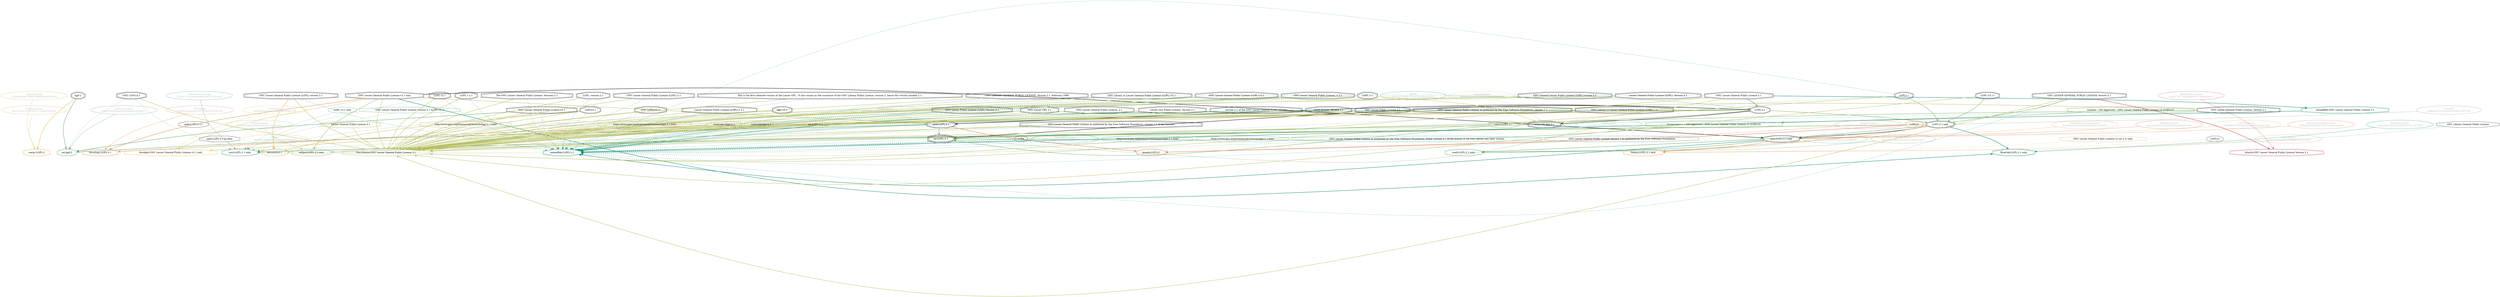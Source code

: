 strict digraph {
    node [shape=box];
    graph [splines=curved];
    2471 [label="spdx:LGPL-2.1+"
         ,shape=octagon];
    2479 [label="SPDXLicense\n04b80815f75189a33dee80b44de23128"
         ,fontcolor=gray
         ,color="#b8bf62"
         ,fillcolor="beige;1"
         ,shape=ellipse];
    2480 [label="spdx:LGPL-2.1-only"
         ,shape=doubleoctagon];
    2481 [label="LGPL-2.1-only"
         ,shape=doubleoctagon];
    2482 [label="GNU Lesser General Public License v2.1 only"
         ,shape=doubleoctagon];
    2487 [label="spdx:LGPL-2.1-or-later"
         ,shape=octagon];
    2491 [label="SPDXLicense\n54d19ba526108abb723a52439b798710"
         ,fontcolor=gray
         ,color="#b8bf62"
         ,fillcolor="beige;1"
         ,shape=ellipse];
    2492 [label="spdx:LGPL-2.1"
         ,shape=doubleoctagon];
    2493 [label="LGPL-2.1"
         ,shape=doubleoctagon];
    5083 [label="OSILicense\n0e465882f5e49cc078288fbb7d68845a"
         ,fontcolor=gray
         ,color="#78ab63"
         ,fillcolor="beige;1"
         ,shape=ellipse];
    5084 [label="osi:LGPL-2.1"
         ,shape=tripleoctagon];
    5085 [label="GNU Lesser General Public License, Version 2.1"
         ,shape=doubleoctagon];
    5086 [label="DEP5:LGPL-2.1"
         ,color="#78ab63"
         ,shape=doubleoctagon];
    5087 [label="Trove:License :: OSI Approved :: GNU Lesser General Public License v2 (LGPLv2)"
         ,color="#78ab63"
         ,shape=doubleoctagon];
    5088 [label="License :: OSI Approved :: GNU Lesser General Public License v2 (LGPLv2)"
         ,color="#78ab63"
         ,shape=doubleoctagon];
    5740 [label="GoogleLicense\nb35b06e9e15b92ac3623b4b31eb8688e"
         ,fontcolor=gray
         ,color="#e06f45"
         ,fillcolor="beige;1"
         ,shape=ellipse];
    5741 [label="google:LGPL21"
         ,color="#e06f45"
         ,shape=doubleoctagon];
    5742 [label=LGPL21
         ,color="#e06f45"
         ,shape=doubleoctagon];
    6848 [label="GNU Lesser General Public License v2 (or 2.1) only"
         ,color="#e09d4b"
         ,shape=octagon];
    6849 [label=LGPLv2
         ,shape=octagon];
    6896 [label="FedoraEntry\ndaa9c047d0bdfc3075d6e9235913102f"
         ,fontcolor=gray
         ,color="#e09d4b"
         ,fillcolor="beige;1"
         ,shape=ellipse];
    6897 [label="Fedora:LGPL-2.1-only"
         ,color="#e09d4b"
         ,shape=doubleoctagon];
    9401 [label="GNU Library General Public License"
         ,shape=octagon];
    9406 [label="BlueOakCouncil\nfc0e18dc5c605bd3a9291376c15a7876"
         ,fontcolor=gray
         ,color="#00876c"
         ,fillcolor="beige;1"
         ,shape=ellipse];
    9407 [label="BlueOak:LGPL-2.1-only"
         ,color="#00876c"
         ,shape=doubleoctagon];
    9622 [label="OSADLRule\n10695c0c42953928f3ba16ef5788c9f4"
         ,fontcolor=gray
         ,color="#58a066"
         ,fillcolor="beige;1"
         ,shape=ellipse];
    9623 [label="osadl:LGPL-2.1-only"
         ,color="#58a066"
         ,shape=doubleoctagon];
    9902 [label="OSADLMatrix\nbefa43701dfeead1fec0c1436ab2be37"
         ,fontcolor=gray
         ,color="#58a066"
         ,fillcolor="beige;1"
         ,shape=ellipse];
    10282 [label="FSF\n5b5df9175fe26d964a9a8fef78c8e0e3"
          ,fontcolor=gray
          ,color="#deb256"
          ,fillcolor="beige;1"
          ,shape=ellipse];
    10283 [label="fsf:LGPLv2.1"
          ,color="#deb256"
          ,shape=doubleoctagon];
    10284 [label="LGPLv2.1"
          ,shape=doubleoctagon];
    10285 [label="GNU Lesser General Public License (LGPL) version 2.1"
          ,shape=doubleoctagon];
    10953 [label="ChooseALicense\na399c1b4ddbdae92c5a28d362c066f71"
          ,fontcolor=gray
          ,color="#58a066"
          ,fillcolor="beige;1"
          ,shape=ellipse];
    10954 [label="cal:lgpl-2"
          ,color="#58a066"
          ,shape=doubleoctagon];
    10955 [label="lgpl-2"
          ,shape=doubleoctagon];
    10956 [label="GNU Lesser General Public License v2.1"
          ,shape=doubleoctagon];
    10957 [label="GNU LGPLv2.1"
          ,shape=doubleoctagon];
    18407 [label="ScancodeData\n0a0dbeeb24e4128bf9f51eb8506c4c18"
          ,fontcolor=gray
          ,color="#dac767"
          ,fillcolor="beige;1"
          ,shape=ellipse];
    18408 [label="scancode:lgpl-2.1"
          ,shape=doubleoctagon];
    18409 [label="LGPL 2.1"
          ,shape=doubleoctagon];
    18410 [label="GNU Lesser General Public License 2.1"
          ,shape=doubleoctagon];
    26575 [label="Fossology\n99f4b2148ca49b1637459aa79e7bb333"
          ,fontcolor=gray
          ,color="#e18745"
          ,fillcolor="beige;1"
          ,shape=ellipse];
    26576 [label="fossology:LGPL-2.1"
          ,color="#e18745"
          ,shape=doubleoctagon];
    27201 [label=LGPL
          ,shape=octagon];
    28315 [label="OKFN\n8ccb1f270e99473b4e746c48aaac6f23"
          ,fontcolor=gray
          ,color="#379469"
          ,fillcolor="beige;1"
          ,shape=ellipse];
    28784 [label="OrtLicenseCategorization\nf199c83a335a10b072e012c69ede8d98"
          ,fontcolor=gray
          ,color="#e06f45"
          ,fillcolor="beige;1"
          ,shape=ellipse];
    35533 [label="OrtLicenseCategorization\nfa3d6f6919fb3b4679ae358681492459"
          ,fontcolor=gray
          ,color="#e09d4b"
          ,fillcolor="beige;1"
          ,shape=ellipse];
    37050 [label="CavilLicenseChange\nfa165571dcf8d40e288c265e7599160a"
          ,fontcolor=gray
          ,color="#379469"
          ,fillcolor="beige;1"
          ,shape=ellipse];
    37051 [label="cavil:LGPL-2.1-only"
          ,color="#379469"
          ,shape=doubleoctagon];
    37052 [label="GNU Lesser General Public License version 2.1 (LGPL v2.1)"
          ,color="#379469"
          ,shape=octagon];
    37053 [label="LGPL v2.1"
          ,shape=doubleoctagon];
    37054 [label="LGPL v2.1 only"
          ,color="#379469"
          ,shape=octagon];
    37055 [label="LGPL2.1"
          ,shape=doubleoctagon];
    42546 [label="MetaeffektLicense\ncd63f1dbac7a974538c089ad07657bb0"
          ,fontcolor=gray
          ,color="#00876c"
          ,fillcolor="beige;1"
          ,shape=ellipse];
    42547 [label="metaeffekt:LGPL-2.1"
          ,color="#00876c"
          ,shape=doubleoctagon];
    42548 [label="metaeffekt:GNU Lesser General Public License 2.1"
          ,color="#00876c"
          ,shape=doubleoctagon];
    42549 [label="GNU LESSER GENERAL PUBLIC LICENSE Version 2.1"
          ,shape=doubleoctagon];
    42550 [label="GNU LGPL(v2.1)"
          ,shape=doubleoctagon];
    42551 [label="GNU LIBRARY GENERAL PUBLIC LICENSE, Version 2.1, February 1999"
          ,shape=doubleoctagon];
    42552 [label="GNU Lesser GPL 2.1"
          ,shape=doubleoctagon];
    42553 [label="GNU Lesser General Public License (LGPL) 2.1"
          ,shape=doubleoctagon];
    42554 [label="GNU Lesser General Public License, 2.1"
          ,shape=doubleoctagon];
    42555 [label="GNU Lesser General Public License, v. 2.1"
          ,shape=doubleoctagon];
    42556 [label="GNU Lesser Public License 2.1"
          ,shape=doubleoctagon];
    42557 [label="GNU Library or Lesser General Public License (LGPL) V2.1"
          ,shape=doubleoctagon];
    42558 [label="GNU Library or Lesser General Public License (LGPL) 2.1"
          ,shape=doubleoctagon];
    42559 [label="GNU General Lesser Public License (LGPL) version 2.1"
          ,shape=doubleoctagon];
    42560 [label="Lesser Gnu Public License, Version 2.1"
          ,shape=doubleoctagon];
    42561 [label="LGPL, version 2.1"
          ,shape=doubleoctagon];
    42562 [label="Lesser General Public License (LGPL) v 2.1"
          ,shape=doubleoctagon];
    42563 [label="Lesser General Public License (LGPL), Version 2.1"
          ,shape=doubleoctagon];
    42564 [label="LGPL license, Version 2.1"
          ,shape=doubleoctagon];
    42565 [label="LGPL v 2.1"
          ,shape=doubleoctagon];
    42566 [label=lgpl_v2_1
          ,shape=doubleoctagon];
    42567 [label="GNU Lesser General Public License (LGPL) v2.1"
          ,shape=doubleoctagon];
    42568 [label="version 2.1 of the GNU Lesser General Public License"
          ,shape=doubleoctagon];
    42569 [label="The GNU Lesser General Public License, Versions 2.1"
          ,shape=doubleoctagon];
    42570 [label="GNU Lesser General Public License as published by the Free Software Foundation, version 2.1"
          ,shape=doubleoctagon];
    42571 [label="This is the first released version of the Lesser GPL.  It also counts as the successor of the GNU Library Public License, version 2, hence the version number 2.1."
          ,shape=doubleoctagon];
    42572 [label="GNU Lesser Public License (LGPL) Version 2.1"
          ,shape=doubleoctagon];
    42573 [label="GNU Lesser General Public License as published by the Free Software Foundation; version 2.1 of the License"
          ,shape=doubleoctagon];
    42574 [label="http://www.gnu.org/licenses/old-licenses/lgpl-2.1.html"
          ,color="#00876c"
          ,shape=octagon];
    42576 [label="https://www.gnu.org/licenses/old-licenses/lgpl-2.1.html"
          ,color="#00876c"
          ,shape=octagon];
    42577 [label="GNU Lesser General Public License as published by the Free Software Foundation; either version 2.1 of the licence or (at your option) any later version"
          ,color="#00876c"
          ,shape=octagon];
    42578 [label="GNU Lesser General Public License Version 2 as published by the Free Software Foundation"
          ,color="#00876c"
          ,shape=octagon];
    49999 [label="HermineLicense\nae2cb1bfd1225b5ab0023a4a8ae82e6e"
          ,fontcolor=gray
          ,color="#dc574a"
          ,fillcolor="beige;1"
          ,shape=ellipse];
    50165 [label="WarprLicense\n6412cc7647f2c97891711d6fc270e3cd"
          ,fontcolor=gray
          ,color="#deb256"
          ,fillcolor="beige;1"
          ,shape=ellipse];
    50166 [label="warpr:LGPL-2"
          ,color="#deb256"
          ,shape=doubleoctagon];
    50167 [label="WarprLicense\n2e50bdc0be5798616898298fb003d2ea"
          ,fontcolor=gray
          ,color="#deb256"
          ,fillcolor="beige;1"
          ,shape=ellipse];
    50615 [label="FossLicense\n683f0c032eaa1e7981d50134091911f1"
          ,fontcolor=gray
          ,color="#b8bf62"
          ,fillcolor="beige;1"
          ,shape=ellipse];
    50616 [label="foss-license:GNU Lesser General Public License 2.1"
          ,color="#b8bf62"
          ,shape=doubleoctagon];
    50617 [label="LGPL (v2.1)"
          ,shape=doubleoctagon];
    50618 [label="scancode://lgpl-2.1"
          ,color="#b8bf62"
          ,shape=doubleoctagon];
    50619 [label="http://www.gnu.org/licenses/old-licenses/lgpl-2.1.html"
          ,color="#b8bf62"
          ,shape=doubleoctagon];
    50620 [label="https://www.gnu.org/licenses/old-licenses/lgpl-2.1.html"
          ,color="#b8bf62"
          ,shape=doubleoctagon];
    50621 [label="scancode:lgpl-2.1"
          ,color="#b8bf62"
          ,shape=doubleoctagon];
    50622 [label="osi:LGPL-2.1"
          ,color="#b8bf62"
          ,shape=doubleoctagon];
    50623 [label="Lesser General Public License 2.1"
          ,color="#b8bf62"
          ,shape=doubleoctagon];
    50998 [label="FOSSLight\n46f3ee65bdc68b1c9aa7fcb7f3e91f60"
          ,fontcolor=gray
          ,color="#dac767"
          ,fillcolor="beige;1"
          ,shape=ellipse];
    50999 [label="fosslight:GNU Lesser General Public License v2.1 only"
          ,color="#dac767"
          ,shape=doubleoctagon];
    51233 [label="HitachiOpenLicense\n4b2a27f4174b9a4f9a2d77ecdbebbc01"
          ,fontcolor=gray
          ,color="#d43d51"
          ,fillcolor="beige;1"
          ,shape=ellipse];
    51234 [label="hitachi:GNU Lesser General Public License Version 2.1"
          ,color="#d43d51"
          ,shape=doubleoctagon];
    54288 [label="EclipseLicense\n7950e3a9b8c4b2065e060b311e03ce5e"
          ,fontcolor=gray
          ,color="#98b561"
          ,fillcolor="beige;1"
          ,shape=ellipse];
    54289 [label="eclipse:LGPL-2.1-only"
          ,color="#98b561"
          ,shape=doubleoctagon];
    55995 [label="Curation\nee86a6ed510284fc0ba2fd81ecf27288"
          ,fontcolor=gray
          ,color="#78ab63"
          ,fillcolor="beige;1"
          ,shape=ellipse];
    2471 -> 10283 [style=dashed
                  ,arrowhead=vee
                  ,weight=0.5
                  ,color="#deb256"];
    2479 -> 2480 [weight=0.5
                 ,color="#b8bf62"];
    2480 -> 6897 [style=bold
                 ,arrowhead=vee
                 ,weight=0.7
                 ,color="#e09d4b"];
    2480 -> 9623 [style=bold
                 ,arrowhead=vee
                 ,weight=0.7
                 ,color="#58a066"];
    2480 -> 10283 [style=dashed
                  ,arrowhead=vee
                  ,weight=0.5
                  ,color="#deb256"];
    2480 -> 42547 [style=bold
                  ,arrowhead=vee
                  ,weight=0.7
                  ,color="#00876c"];
    2481 -> 2480 [style=bold
                 ,arrowhead=vee
                 ,weight=0.7];
    2481 -> 6897 [style=bold
                 ,arrowhead=vee
                 ,weight=0.7
                 ,color="#e09d4b"];
    2481 -> 9407 [style=bold
                 ,arrowhead=vee
                 ,weight=0.7
                 ,color="#00876c"];
    2481 -> 9623 [style=bold
                 ,arrowhead=vee
                 ,weight=0.7
                 ,color="#58a066"];
    2481 -> 37051 [style=bold
                  ,arrowhead=vee
                  ,weight=0.7
                  ,color="#379469"];
    2481 -> 37051 [style=bold
                  ,arrowhead=vee
                  ,weight=0.7
                  ,color="#379469"];
    2481 -> 50616 [style=bold
                  ,arrowhead=vee
                  ,weight=0.7
                  ,color="#b8bf62"];
    2481 -> 54289 [style=bold
                  ,arrowhead=vee
                  ,weight=0.7
                  ,color="#98b561"];
    2482 -> 2480 [style=bold
                 ,arrowhead=vee
                 ,weight=0.7];
    2482 -> 2492 [style=bold
                 ,arrowhead=vee
                 ,weight=0.7
                 ,color="#b8bf62"];
    2482 -> 9407 [style=bold
                 ,arrowhead=vee
                 ,weight=0.7
                 ,color="#00876c"];
    2482 -> 26576 [style=bold
                  ,arrowhead=vee
                  ,weight=0.7
                  ,color="#e18745"];
    2482 -> 50616 [style=bold
                  ,arrowhead=vee
                  ,weight=0.7
                  ,color="#b8bf62"];
    2482 -> 50999 [style=bold
                  ,arrowhead=vee
                  ,weight=0.7
                  ,color="#dac767"];
    2482 -> 54289 [style=bold
                  ,arrowhead=vee
                  ,weight=0.7
                  ,color="#98b561"];
    2487 -> 10283 [style=dashed
                  ,arrowhead=vee
                  ,weight=0.5
                  ,color="#deb256"];
    2491 -> 2492 [weight=0.5
                 ,color="#b8bf62"];
    2492 -> 5084 [style=bold
                 ,arrowhead=vee
                 ,weight=0.7
                 ,color="#78ab63"];
    2492 -> 5741 [style=bold
                 ,arrowhead=vee
                 ,weight=0.7
                 ,color="#e06f45"];
    2492 -> 10283 [style=dashed
                  ,arrowhead=vee
                  ,weight=0.5
                  ,color="#deb256"];
    2492 -> 10954 [style=bold
                  ,arrowhead=vee
                  ,weight=0.7
                  ,color="#58a066"];
    2493 -> 2481 [style=bold
                 ,arrowhead=vee
                 ,weight=0.7
                 ,color="#78ab63"];
    2493 -> 2492 [style=bold
                 ,arrowhead=vee
                 ,weight=0.7];
    2493 -> 5084 [style=bold
                 ,arrowhead=vee
                 ,weight=0.7];
    2493 -> 5086 [style=bold
                 ,arrowhead=vee
                 ,weight=0.7
                 ,color="#78ab63"];
    2493 -> 18408 [style=bold
                  ,arrowhead=vee
                  ,weight=0.7];
    2493 -> 26576 [style=bold
                  ,arrowhead=vee
                  ,weight=0.7
                  ,color="#e18745"];
    2493 -> 37051 [style=dashed
                  ,arrowhead=vee
                  ,weight=0.5
                  ,color="#379469"];
    2493 -> 42547 [style=bold
                  ,arrowhead=vee
                  ,weight=0.7
                  ,color="#00876c"];
    2493 -> 42547 [style=bold
                  ,arrowhead=vee
                  ,weight=0.7
                  ,color="#00876c"];
    2493 -> 50616 [style=bold
                  ,arrowhead=vee
                  ,weight=0.7
                  ,color="#b8bf62"];
    2493 -> 50999 [style=bold
                  ,arrowhead=vee
                  ,weight=0.7
                  ,color="#dac767"];
    5083 -> 5084 [weight=0.5
                 ,color="#78ab63"];
    5084 -> 42547 [style=dashed
                  ,arrowhead=vee
                  ,weight=0.5
                  ,color="#00876c"];
    5085 -> 5084 [style=bold
                 ,arrowhead=vee
                 ,weight=0.7
                 ,color="#78ab63"];
    5085 -> 42547 [style=dashed
                  ,arrowhead=vee
                  ,weight=0.5
                  ,color="#00876c"];
    5085 -> 50616 [style=bold
                  ,arrowhead=vee
                  ,weight=0.7
                  ,color="#b8bf62"];
    5086 -> 5084 [style=bold
                 ,arrowhead=vee
                 ,weight=0.7
                 ,color="#78ab63"];
    5087 -> 5084 [style=bold
                 ,arrowhead=vee
                 ,weight=0.7
                 ,color="#78ab63"];
    5088 -> 5087 [style=bold
                 ,arrowhead=vee
                 ,weight=0.7
                 ,color="#78ab63"];
    5740 -> 5741 [weight=0.5
                 ,color="#e06f45"];
    5742 -> 5741 [style=bold
                 ,arrowhead=vee
                 ,weight=0.7
                 ,color="#e06f45"];
    6848 -> 6897 [style=dashed
                 ,arrowhead=vee
                 ,weight=0.5
                 ,color="#e09d4b"];
    6849 -> 6897 [style=dashed
                 ,arrowhead=vee
                 ,weight=0.5
                 ,color="#e09d4b"];
    6896 -> 6897 [weight=0.5
                 ,color="#e09d4b"];
    9401 -> 9407 [style=dashed
                 ,arrowhead=vee
                 ,weight=0.5
                 ,color="#00876c"];
    9406 -> 9407 [weight=0.5
                 ,color="#00876c"];
    9622 -> 9623 [weight=0.5
                 ,color="#58a066"];
    9902 -> 9623 [weight=0.5
                 ,color="#58a066"];
    10282 -> 10283 [weight=0.5
                   ,color="#deb256"];
    10284 -> 10283 [style=bold
                   ,arrowhead=vee
                   ,weight=0.7
                   ,color="#deb256"];
    10284 -> 37051 [style=dashed
                   ,arrowhead=vee
                   ,weight=0.5
                   ,color="#379469"];
    10284 -> 42547 [style=dashed
                   ,arrowhead=vee
                   ,weight=0.5
                   ,color="#00876c"];
    10284 -> 50616 [style=bold
                   ,arrowhead=vee
                   ,weight=0.7
                   ,color="#b8bf62"];
    10285 -> 10283 [style=bold
                   ,arrowhead=vee
                   ,weight=0.7
                   ,color="#deb256"];
    10285 -> 42547 [style=dashed
                   ,arrowhead=vee
                   ,weight=0.5
                   ,color="#00876c"];
    10285 -> 50616 [style=bold
                   ,arrowhead=vee
                   ,weight=0.7
                   ,color="#b8bf62"];
    10953 -> 10954 [weight=0.5
                   ,color="#58a066"];
    10955 -> 10954 [style=bold
                   ,arrowhead=vee
                   ,weight=0.7
                   ,color="#58a066"];
    10955 -> 50166 [style=bold
                   ,arrowhead=vee
                   ,weight=0.7
                   ,color="#deb256"];
    10956 -> 10954 [style=bold
                   ,arrowhead=vee
                   ,weight=0.7
                   ,color="#58a066"];
    10956 -> 42547 [style=dashed
                   ,arrowhead=vee
                   ,weight=0.5
                   ,color="#00876c"];
    10956 -> 50616 [style=bold
                   ,arrowhead=vee
                   ,weight=0.7
                   ,color="#b8bf62"];
    10957 -> 10954 [style=dashed
                   ,arrowhead=vee
                   ,weight=0.5
                   ,color="#58a066"];
    10957 -> 37051 [style=dashed
                   ,arrowhead=vee
                   ,weight=0.5
                   ,color="#379469"];
    10957 -> 50616 [style=bold
                   ,arrowhead=vee
                   ,weight=0.7
                   ,color="#b8bf62"];
    18407 -> 18408 [weight=0.5
                   ,color="#dac767"];
    18408 -> 42547 [style=dashed
                   ,arrowhead=vee
                   ,weight=0.5
                   ,color="#00876c"];
    18408 -> 50616 [style=bold
                   ,arrowhead=vee
                   ,weight=0.7
                   ,color="#b8bf62"];
    18409 -> 18408 [style=bold
                   ,arrowhead=vee
                   ,weight=0.7
                   ,color="#dac767"];
    18409 -> 37051 [style=dashed
                   ,arrowhead=vee
                   ,weight=0.5
                   ,color="#379469"];
    18409 -> 42547 [style=dashed
                   ,arrowhead=vee
                   ,weight=0.5
                   ,color="#00876c"];
    18409 -> 50616 [style=bold
                   ,arrowhead=vee
                   ,weight=0.7
                   ,color="#b8bf62"];
    18410 -> 2493 [style=bold
                  ,arrowhead=vee
                  ,weight=0.7
                  ,color="#379469"];
    18410 -> 18408 [style=bold
                   ,arrowhead=vee
                   ,weight=0.7
                   ,color="#dac767"];
    18410 -> 42547 [style=dashed
                   ,arrowhead=vee
                   ,weight=0.5
                   ,color="#00876c"];
    18410 -> 42548 [style=bold
                   ,arrowhead=vee
                   ,weight=0.7
                   ,color="#00876c"];
    18410 -> 50616 [style=bold
                   ,arrowhead=vee
                   ,weight=0.7
                   ,color="#b8bf62"];
    26575 -> 26576 [weight=0.5
                   ,color="#e18745"];
    27201 -> 42547 [style=dashed
                   ,arrowhead=vee
                   ,weight=0.5
                   ,color="#00876c"];
    28315 -> 2493 [weight=0.5
                  ,color="#379469"];
    28784 -> 2480 [weight=0.5
                  ,color="#e06f45"];
    35533 -> 2480 [weight=0.5
                  ,color="#e09d4b"];
    37050 -> 37051 [weight=0.5
                   ,color="#379469"];
    37052 -> 37051 [style=dashed
                   ,arrowhead=vee
                   ,weight=0.5
                   ,color="#379469"];
    37053 -> 37051 [style=dashed
                   ,arrowhead=vee
                   ,weight=0.5
                   ,color="#379469"];
    37053 -> 42547 [style=dashed
                   ,arrowhead=vee
                   ,weight=0.5
                   ,color="#00876c"];
    37053 -> 50616 [style=bold
                   ,arrowhead=vee
                   ,weight=0.7
                   ,color="#b8bf62"];
    37054 -> 37051 [style=dashed
                   ,arrowhead=vee
                   ,weight=0.5
                   ,color="#379469"];
    37055 -> 2481 [style=bold
                  ,arrowhead=vee
                  ,weight=0.7
                  ,color="#78ab63"];
    37055 -> 37051 [style=dashed
                   ,arrowhead=vee
                   ,weight=0.5
                   ,color="#379469"];
    37055 -> 42547 [style=dashed
                   ,arrowhead=vee
                   ,weight=0.5
                   ,color="#00876c"];
    37055 -> 50616 [style=bold
                   ,arrowhead=vee
                   ,weight=0.7
                   ,color="#b8bf62"];
    42546 -> 42547 [weight=0.5
                   ,color="#00876c"];
    42548 -> 42547 [style=bold
                   ,arrowhead=vee
                   ,weight=0.7
                   ,color="#00876c"];
    42549 -> 2481 [style=bold
                  ,arrowhead=vee
                  ,weight=0.7
                  ,color="#78ab63"];
    42549 -> 42547 [style=dashed
                   ,arrowhead=vee
                   ,weight=0.5
                   ,color="#00876c"];
    42549 -> 50616 [style=bold
                   ,arrowhead=vee
                   ,weight=0.7
                   ,color="#b8bf62"];
    42549 -> 51234 [style=bold
                   ,arrowhead=vee
                   ,weight=0.7
                   ,color="#d43d51"];
    42550 -> 42547 [style=dashed
                   ,arrowhead=vee
                   ,weight=0.5
                   ,color="#00876c"];
    42550 -> 50616 [style=bold
                   ,arrowhead=vee
                   ,weight=0.7
                   ,color="#b8bf62"];
    42551 -> 42547 [style=dashed
                   ,arrowhead=vee
                   ,weight=0.5
                   ,color="#00876c"];
    42551 -> 50616 [style=bold
                   ,arrowhead=vee
                   ,weight=0.7
                   ,color="#b8bf62"];
    42552 -> 42547 [style=dashed
                   ,arrowhead=vee
                   ,weight=0.5
                   ,color="#00876c"];
    42552 -> 50616 [style=bold
                   ,arrowhead=vee
                   ,weight=0.7
                   ,color="#b8bf62"];
    42553 -> 42547 [style=dashed
                   ,arrowhead=vee
                   ,weight=0.5
                   ,color="#00876c"];
    42553 -> 50616 [style=bold
                   ,arrowhead=vee
                   ,weight=0.7
                   ,color="#b8bf62"];
    42554 -> 42547 [style=dashed
                   ,arrowhead=vee
                   ,weight=0.5
                   ,color="#00876c"];
    42554 -> 50616 [style=bold
                   ,arrowhead=vee
                   ,weight=0.7
                   ,color="#b8bf62"];
    42555 -> 42547 [style=dashed
                   ,arrowhead=vee
                   ,weight=0.5
                   ,color="#00876c"];
    42555 -> 50616 [style=bold
                   ,arrowhead=vee
                   ,weight=0.7
                   ,color="#b8bf62"];
    42556 -> 42547 [style=dashed
                   ,arrowhead=vee
                   ,weight=0.5
                   ,color="#00876c"];
    42556 -> 50616 [style=bold
                   ,arrowhead=vee
                   ,weight=0.7
                   ,color="#b8bf62"];
    42557 -> 42547 [style=dashed
                   ,arrowhead=vee
                   ,weight=0.5
                   ,color="#00876c"];
    42557 -> 50616 [style=bold
                   ,arrowhead=vee
                   ,weight=0.7
                   ,color="#b8bf62"];
    42558 -> 42547 [style=dashed
                   ,arrowhead=vee
                   ,weight=0.5
                   ,color="#00876c"];
    42558 -> 50616 [style=bold
                   ,arrowhead=vee
                   ,weight=0.7
                   ,color="#b8bf62"];
    42559 -> 42547 [style=dashed
                   ,arrowhead=vee
                   ,weight=0.5
                   ,color="#00876c"];
    42559 -> 50616 [style=bold
                   ,arrowhead=vee
                   ,weight=0.7
                   ,color="#b8bf62"];
    42560 -> 42547 [style=dashed
                   ,arrowhead=vee
                   ,weight=0.5
                   ,color="#00876c"];
    42560 -> 50616 [style=bold
                   ,arrowhead=vee
                   ,weight=0.7
                   ,color="#b8bf62"];
    42561 -> 42547 [style=dashed
                   ,arrowhead=vee
                   ,weight=0.5
                   ,color="#00876c"];
    42561 -> 50616 [style=bold
                   ,arrowhead=vee
                   ,weight=0.7
                   ,color="#b8bf62"];
    42562 -> 42547 [style=dashed
                   ,arrowhead=vee
                   ,weight=0.5
                   ,color="#00876c"];
    42562 -> 50616 [style=bold
                   ,arrowhead=vee
                   ,weight=0.7
                   ,color="#b8bf62"];
    42563 -> 42547 [style=dashed
                   ,arrowhead=vee
                   ,weight=0.5
                   ,color="#00876c"];
    42563 -> 50616 [style=bold
                   ,arrowhead=vee
                   ,weight=0.7
                   ,color="#b8bf62"];
    42564 -> 42547 [style=dashed
                   ,arrowhead=vee
                   ,weight=0.5
                   ,color="#00876c"];
    42564 -> 50616 [style=bold
                   ,arrowhead=vee
                   ,weight=0.7
                   ,color="#b8bf62"];
    42565 -> 42547 [style=dashed
                   ,arrowhead=vee
                   ,weight=0.5
                   ,color="#00876c"];
    42565 -> 50616 [style=bold
                   ,arrowhead=vee
                   ,weight=0.7
                   ,color="#b8bf62"];
    42566 -> 42547 [style=dashed
                   ,arrowhead=vee
                   ,weight=0.5
                   ,color="#00876c"];
    42566 -> 50616 [style=bold
                   ,arrowhead=vee
                   ,weight=0.7
                   ,color="#b8bf62"];
    42567 -> 42547 [style=dashed
                   ,arrowhead=vee
                   ,weight=0.5
                   ,color="#00876c"];
    42567 -> 50616 [style=bold
                   ,arrowhead=vee
                   ,weight=0.7
                   ,color="#b8bf62"];
    42568 -> 42547 [style=dashed
                   ,arrowhead=vee
                   ,weight=0.5
                   ,color="#00876c"];
    42568 -> 50616 [style=bold
                   ,arrowhead=vee
                   ,weight=0.7
                   ,color="#b8bf62"];
    42569 -> 42547 [style=dashed
                   ,arrowhead=vee
                   ,weight=0.5
                   ,color="#00876c"];
    42569 -> 50616 [style=bold
                   ,arrowhead=vee
                   ,weight=0.7
                   ,color="#b8bf62"];
    42570 -> 42547 [style=dashed
                   ,arrowhead=vee
                   ,weight=0.5
                   ,color="#00876c"];
    42570 -> 50616 [style=bold
                   ,arrowhead=vee
                   ,weight=0.7
                   ,color="#b8bf62"];
    42571 -> 42547 [style=dashed
                   ,arrowhead=vee
                   ,weight=0.5
                   ,color="#00876c"];
    42571 -> 50616 [style=bold
                   ,arrowhead=vee
                   ,weight=0.7
                   ,color="#b8bf62"];
    42572 -> 42547 [style=dashed
                   ,arrowhead=vee
                   ,weight=0.5
                   ,color="#00876c"];
    42572 -> 50616 [style=bold
                   ,arrowhead=vee
                   ,weight=0.7
                   ,color="#b8bf62"];
    42573 -> 42547 [style=dashed
                   ,arrowhead=vee
                   ,weight=0.5
                   ,color="#00876c"];
    42573 -> 50616 [style=bold
                   ,arrowhead=vee
                   ,weight=0.7
                   ,color="#b8bf62"];
    42574 -> 42547 [style=dashed
                   ,arrowhead=vee
                   ,weight=0.5
                   ,color="#00876c"];
    42576 -> 42547 [style=dashed
                   ,arrowhead=vee
                   ,weight=0.5
                   ,color="#00876c"];
    42577 -> 42547 [style=dashed
                   ,arrowhead=vee
                   ,weight=0.5
                   ,color="#00876c"];
    42578 -> 42547 [style=dashed
                   ,arrowhead=vee
                   ,weight=0.5
                   ,color="#00876c"];
    49999 -> 2480 [weight=0.5
                  ,color="#dc574a"];
    50165 -> 50166 [weight=0.5
                   ,color="#deb256"];
    50167 -> 50166 [weight=0.5
                   ,color="#deb256"];
    50615 -> 50616 [weight=0.5
                   ,color="#b8bf62"];
    50617 -> 2481 [style=bold
                  ,arrowhead=vee
                  ,weight=0.7
                  ,color="#78ab63"];
    50617 -> 50616 [style=bold
                   ,arrowhead=vee
                   ,weight=0.7
                   ,color="#b8bf62"];
    50618 -> 50616 [style=bold
                   ,arrowhead=vee
                   ,weight=0.7
                   ,color="#b8bf62"];
    50619 -> 50616 [style=bold
                   ,arrowhead=vee
                   ,weight=0.7
                   ,color="#b8bf62"];
    50620 -> 50616 [style=bold
                   ,arrowhead=vee
                   ,weight=0.7
                   ,color="#b8bf62"];
    50621 -> 50616 [style=bold
                   ,arrowhead=vee
                   ,weight=0.7
                   ,color="#b8bf62"];
    50622 -> 50616 [style=bold
                   ,arrowhead=vee
                   ,weight=0.7
                   ,color="#b8bf62"];
    50623 -> 50616 [style=bold
                   ,arrowhead=vee
                   ,weight=0.7
                   ,color="#b8bf62"];
    50998 -> 50999 [weight=0.5
                   ,color="#dac767"];
    51233 -> 51234 [weight=0.5
                   ,color="#d43d51"];
    54288 -> 54289 [weight=0.5
                   ,color="#98b561"];
    55995 -> 2481 [weight=0.5
                  ,color="#78ab63"];
}
